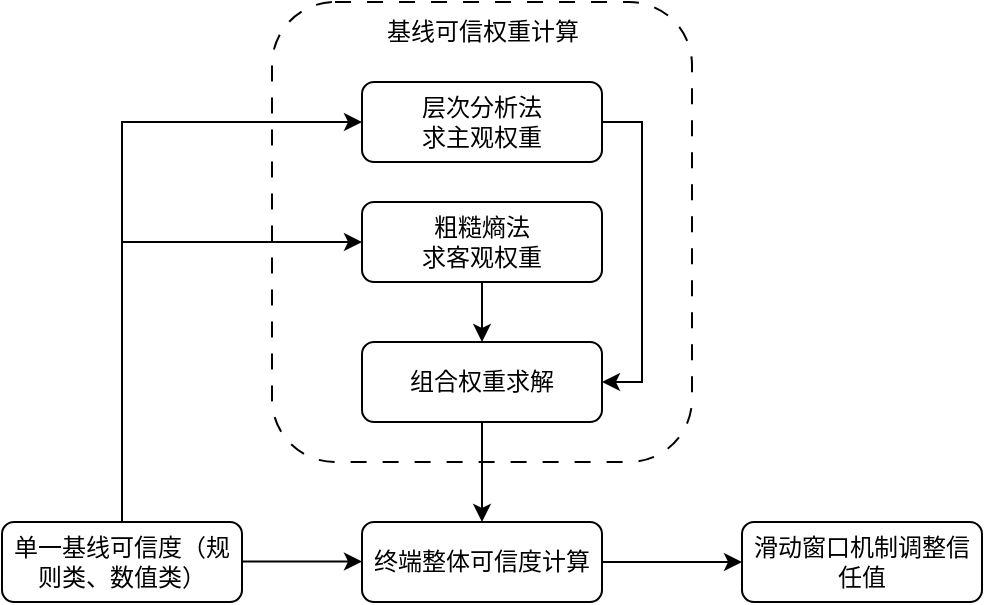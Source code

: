 <mxfile version="24.4.4" type="github">
  <diagram name="第 1 页" id="2byUVK8HF9ucdOsy6Y-6">
    <mxGraphModel dx="784" dy="399" grid="1" gridSize="10" guides="1" tooltips="1" connect="1" arrows="1" fold="1" page="1" pageScale="1" pageWidth="827" pageHeight="1169" math="0" shadow="0">
      <root>
        <mxCell id="0" />
        <mxCell id="1" parent="0" />
        <mxCell id="0bQgtYDC-5HZZn57f9ys-19" value="" style="rounded=1;whiteSpace=wrap;html=1;dashed=1;dashPattern=8 8;fillColor=none;" vertex="1" parent="1">
          <mxGeometry x="225" y="150" width="210" height="230" as="geometry" />
        </mxCell>
        <mxCell id="0bQgtYDC-5HZZn57f9ys-3" value="" style="edgeStyle=orthogonalEdgeStyle;rounded=0;orthogonalLoop=1;jettySize=auto;html=1;" edge="1" parent="1">
          <mxGeometry relative="1" as="geometry">
            <mxPoint x="210" y="429.76" as="sourcePoint" />
            <mxPoint x="270" y="429.76" as="targetPoint" />
          </mxGeometry>
        </mxCell>
        <mxCell id="0bQgtYDC-5HZZn57f9ys-6" style="edgeStyle=orthogonalEdgeStyle;rounded=0;orthogonalLoop=1;jettySize=auto;html=1;entryX=0;entryY=0.5;entryDx=0;entryDy=0;" edge="1" parent="1" target="0bQgtYDC-5HZZn57f9ys-4">
          <mxGeometry relative="1" as="geometry">
            <mxPoint x="150" y="410" as="sourcePoint" />
            <Array as="points">
              <mxPoint x="150" y="210" />
            </Array>
          </mxGeometry>
        </mxCell>
        <mxCell id="0bQgtYDC-5HZZn57f9ys-8" style="edgeStyle=orthogonalEdgeStyle;rounded=0;orthogonalLoop=1;jettySize=auto;html=1;entryX=0;entryY=0.5;entryDx=0;entryDy=0;" edge="1" parent="1" target="0bQgtYDC-5HZZn57f9ys-7">
          <mxGeometry relative="1" as="geometry">
            <mxPoint x="150" y="410" as="sourcePoint" />
            <Array as="points">
              <mxPoint x="150" y="270" />
            </Array>
          </mxGeometry>
        </mxCell>
        <mxCell id="0bQgtYDC-5HZZn57f9ys-12" style="edgeStyle=orthogonalEdgeStyle;rounded=0;orthogonalLoop=1;jettySize=auto;html=1;entryX=1;entryY=0.5;entryDx=0;entryDy=0;" edge="1" parent="1" source="0bQgtYDC-5HZZn57f9ys-4" target="0bQgtYDC-5HZZn57f9ys-11">
          <mxGeometry relative="1" as="geometry">
            <Array as="points">
              <mxPoint x="410" y="210" />
              <mxPoint x="410" y="340" />
            </Array>
          </mxGeometry>
        </mxCell>
        <mxCell id="0bQgtYDC-5HZZn57f9ys-4" value="层次分析法&lt;div&gt;求主观权重&lt;/div&gt;" style="whiteSpace=wrap;html=1;rounded=1;fillColor=none;" vertex="1" parent="1">
          <mxGeometry x="270" y="190" width="120" height="40" as="geometry" />
        </mxCell>
        <mxCell id="0bQgtYDC-5HZZn57f9ys-13" value="" style="edgeStyle=orthogonalEdgeStyle;rounded=0;orthogonalLoop=1;jettySize=auto;html=1;" edge="1" parent="1" source="0bQgtYDC-5HZZn57f9ys-7" target="0bQgtYDC-5HZZn57f9ys-11">
          <mxGeometry relative="1" as="geometry" />
        </mxCell>
        <mxCell id="0bQgtYDC-5HZZn57f9ys-7" value="粗糙熵法&lt;div&gt;求客观权重&lt;/div&gt;" style="whiteSpace=wrap;html=1;rounded=1;fillColor=none;" vertex="1" parent="1">
          <mxGeometry x="270" y="250" width="120" height="40" as="geometry" />
        </mxCell>
        <mxCell id="0bQgtYDC-5HZZn57f9ys-16" value="" style="edgeStyle=orthogonalEdgeStyle;rounded=0;orthogonalLoop=1;jettySize=auto;html=1;" edge="1" parent="1" source="0bQgtYDC-5HZZn57f9ys-11" target="0bQgtYDC-5HZZn57f9ys-15">
          <mxGeometry relative="1" as="geometry" />
        </mxCell>
        <mxCell id="0bQgtYDC-5HZZn57f9ys-11" value="组合权重求解" style="whiteSpace=wrap;html=1;rounded=1;fillColor=none;" vertex="1" parent="1">
          <mxGeometry x="270" y="320" width="120" height="40" as="geometry" />
        </mxCell>
        <mxCell id="0bQgtYDC-5HZZn57f9ys-14" value="单一基线可信度（规则类、数值类）" style="whiteSpace=wrap;html=1;rounded=1;fillColor=none;" vertex="1" parent="1">
          <mxGeometry x="90" y="410" width="120" height="40" as="geometry" />
        </mxCell>
        <mxCell id="0bQgtYDC-5HZZn57f9ys-22" value="" style="edgeStyle=orthogonalEdgeStyle;rounded=0;orthogonalLoop=1;jettySize=auto;html=1;" edge="1" parent="1" source="0bQgtYDC-5HZZn57f9ys-15" target="0bQgtYDC-5HZZn57f9ys-21">
          <mxGeometry relative="1" as="geometry" />
        </mxCell>
        <mxCell id="0bQgtYDC-5HZZn57f9ys-15" value="终端整体可信度计算" style="whiteSpace=wrap;html=1;rounded=1;fillColor=none;" vertex="1" parent="1">
          <mxGeometry x="270" y="410" width="120" height="40" as="geometry" />
        </mxCell>
        <mxCell id="0bQgtYDC-5HZZn57f9ys-20" value="基线可信权重计算" style="text;html=1;align=center;verticalAlign=middle;resizable=0;points=[];autosize=1;strokeColor=none;fillColor=none;" vertex="1" parent="1">
          <mxGeometry x="270" y="150" width="120" height="30" as="geometry" />
        </mxCell>
        <mxCell id="0bQgtYDC-5HZZn57f9ys-21" value="滑动窗口机制调整信任值" style="whiteSpace=wrap;html=1;rounded=1;fillColor=none;" vertex="1" parent="1">
          <mxGeometry x="460" y="410" width="120" height="40" as="geometry" />
        </mxCell>
      </root>
    </mxGraphModel>
  </diagram>
</mxfile>
